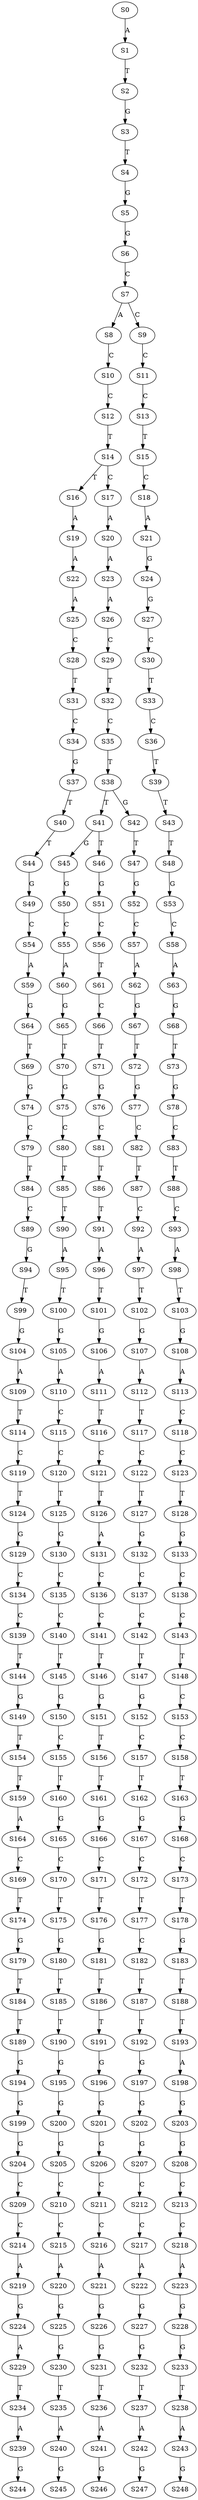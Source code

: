 strict digraph  {
	S0 -> S1 [ label = A ];
	S1 -> S2 [ label = T ];
	S2 -> S3 [ label = G ];
	S3 -> S4 [ label = T ];
	S4 -> S5 [ label = G ];
	S5 -> S6 [ label = G ];
	S6 -> S7 [ label = C ];
	S7 -> S8 [ label = A ];
	S7 -> S9 [ label = C ];
	S8 -> S10 [ label = C ];
	S9 -> S11 [ label = C ];
	S10 -> S12 [ label = C ];
	S11 -> S13 [ label = C ];
	S12 -> S14 [ label = T ];
	S13 -> S15 [ label = T ];
	S14 -> S16 [ label = T ];
	S14 -> S17 [ label = C ];
	S15 -> S18 [ label = C ];
	S16 -> S19 [ label = A ];
	S17 -> S20 [ label = A ];
	S18 -> S21 [ label = A ];
	S19 -> S22 [ label = A ];
	S20 -> S23 [ label = A ];
	S21 -> S24 [ label = G ];
	S22 -> S25 [ label = A ];
	S23 -> S26 [ label = A ];
	S24 -> S27 [ label = G ];
	S25 -> S28 [ label = C ];
	S26 -> S29 [ label = C ];
	S27 -> S30 [ label = C ];
	S28 -> S31 [ label = T ];
	S29 -> S32 [ label = T ];
	S30 -> S33 [ label = T ];
	S31 -> S34 [ label = C ];
	S32 -> S35 [ label = C ];
	S33 -> S36 [ label = C ];
	S34 -> S37 [ label = G ];
	S35 -> S38 [ label = T ];
	S36 -> S39 [ label = T ];
	S37 -> S40 [ label = T ];
	S38 -> S41 [ label = T ];
	S38 -> S42 [ label = G ];
	S39 -> S43 [ label = T ];
	S40 -> S44 [ label = T ];
	S41 -> S45 [ label = G ];
	S41 -> S46 [ label = T ];
	S42 -> S47 [ label = T ];
	S43 -> S48 [ label = T ];
	S44 -> S49 [ label = G ];
	S45 -> S50 [ label = G ];
	S46 -> S51 [ label = G ];
	S47 -> S52 [ label = G ];
	S48 -> S53 [ label = G ];
	S49 -> S54 [ label = C ];
	S50 -> S55 [ label = C ];
	S51 -> S56 [ label = C ];
	S52 -> S57 [ label = C ];
	S53 -> S58 [ label = C ];
	S54 -> S59 [ label = A ];
	S55 -> S60 [ label = A ];
	S56 -> S61 [ label = T ];
	S57 -> S62 [ label = A ];
	S58 -> S63 [ label = A ];
	S59 -> S64 [ label = G ];
	S60 -> S65 [ label = G ];
	S61 -> S66 [ label = C ];
	S62 -> S67 [ label = G ];
	S63 -> S68 [ label = G ];
	S64 -> S69 [ label = T ];
	S65 -> S70 [ label = T ];
	S66 -> S71 [ label = T ];
	S67 -> S72 [ label = T ];
	S68 -> S73 [ label = T ];
	S69 -> S74 [ label = G ];
	S70 -> S75 [ label = G ];
	S71 -> S76 [ label = G ];
	S72 -> S77 [ label = G ];
	S73 -> S78 [ label = G ];
	S74 -> S79 [ label = C ];
	S75 -> S80 [ label = C ];
	S76 -> S81 [ label = C ];
	S77 -> S82 [ label = C ];
	S78 -> S83 [ label = C ];
	S79 -> S84 [ label = T ];
	S80 -> S85 [ label = T ];
	S81 -> S86 [ label = T ];
	S82 -> S87 [ label = T ];
	S83 -> S88 [ label = T ];
	S84 -> S89 [ label = C ];
	S85 -> S90 [ label = T ];
	S86 -> S91 [ label = T ];
	S87 -> S92 [ label = C ];
	S88 -> S93 [ label = C ];
	S89 -> S94 [ label = G ];
	S90 -> S95 [ label = A ];
	S91 -> S96 [ label = A ];
	S92 -> S97 [ label = A ];
	S93 -> S98 [ label = A ];
	S94 -> S99 [ label = T ];
	S95 -> S100 [ label = T ];
	S96 -> S101 [ label = T ];
	S97 -> S102 [ label = T ];
	S98 -> S103 [ label = T ];
	S99 -> S104 [ label = G ];
	S100 -> S105 [ label = G ];
	S101 -> S106 [ label = G ];
	S102 -> S107 [ label = G ];
	S103 -> S108 [ label = G ];
	S104 -> S109 [ label = A ];
	S105 -> S110 [ label = A ];
	S106 -> S111 [ label = A ];
	S107 -> S112 [ label = A ];
	S108 -> S113 [ label = A ];
	S109 -> S114 [ label = T ];
	S110 -> S115 [ label = C ];
	S111 -> S116 [ label = T ];
	S112 -> S117 [ label = T ];
	S113 -> S118 [ label = C ];
	S114 -> S119 [ label = C ];
	S115 -> S120 [ label = C ];
	S116 -> S121 [ label = C ];
	S117 -> S122 [ label = C ];
	S118 -> S123 [ label = C ];
	S119 -> S124 [ label = T ];
	S120 -> S125 [ label = T ];
	S121 -> S126 [ label = T ];
	S122 -> S127 [ label = T ];
	S123 -> S128 [ label = T ];
	S124 -> S129 [ label = G ];
	S125 -> S130 [ label = G ];
	S126 -> S131 [ label = A ];
	S127 -> S132 [ label = G ];
	S128 -> S133 [ label = G ];
	S129 -> S134 [ label = C ];
	S130 -> S135 [ label = C ];
	S131 -> S136 [ label = C ];
	S132 -> S137 [ label = C ];
	S133 -> S138 [ label = C ];
	S134 -> S139 [ label = C ];
	S135 -> S140 [ label = C ];
	S136 -> S141 [ label = C ];
	S137 -> S142 [ label = C ];
	S138 -> S143 [ label = C ];
	S139 -> S144 [ label = T ];
	S140 -> S145 [ label = T ];
	S141 -> S146 [ label = T ];
	S142 -> S147 [ label = T ];
	S143 -> S148 [ label = T ];
	S144 -> S149 [ label = G ];
	S145 -> S150 [ label = G ];
	S146 -> S151 [ label = G ];
	S147 -> S152 [ label = G ];
	S148 -> S153 [ label = C ];
	S149 -> S154 [ label = T ];
	S150 -> S155 [ label = C ];
	S151 -> S156 [ label = T ];
	S152 -> S157 [ label = C ];
	S153 -> S158 [ label = C ];
	S154 -> S159 [ label = T ];
	S155 -> S160 [ label = T ];
	S156 -> S161 [ label = T ];
	S157 -> S162 [ label = T ];
	S158 -> S163 [ label = T ];
	S159 -> S164 [ label = A ];
	S160 -> S165 [ label = G ];
	S161 -> S166 [ label = G ];
	S162 -> S167 [ label = G ];
	S163 -> S168 [ label = G ];
	S164 -> S169 [ label = C ];
	S165 -> S170 [ label = C ];
	S166 -> S171 [ label = C ];
	S167 -> S172 [ label = C ];
	S168 -> S173 [ label = C ];
	S169 -> S174 [ label = T ];
	S170 -> S175 [ label = T ];
	S171 -> S176 [ label = T ];
	S172 -> S177 [ label = T ];
	S173 -> S178 [ label = T ];
	S174 -> S179 [ label = G ];
	S175 -> S180 [ label = G ];
	S176 -> S181 [ label = G ];
	S177 -> S182 [ label = C ];
	S178 -> S183 [ label = G ];
	S179 -> S184 [ label = T ];
	S180 -> S185 [ label = T ];
	S181 -> S186 [ label = T ];
	S182 -> S187 [ label = T ];
	S183 -> S188 [ label = T ];
	S184 -> S189 [ label = T ];
	S185 -> S190 [ label = T ];
	S186 -> S191 [ label = T ];
	S187 -> S192 [ label = T ];
	S188 -> S193 [ label = T ];
	S189 -> S194 [ label = G ];
	S190 -> S195 [ label = G ];
	S191 -> S196 [ label = G ];
	S192 -> S197 [ label = G ];
	S193 -> S198 [ label = A ];
	S194 -> S199 [ label = G ];
	S195 -> S200 [ label = G ];
	S196 -> S201 [ label = G ];
	S197 -> S202 [ label = G ];
	S198 -> S203 [ label = G ];
	S199 -> S204 [ label = G ];
	S200 -> S205 [ label = G ];
	S201 -> S206 [ label = G ];
	S202 -> S207 [ label = G ];
	S203 -> S208 [ label = G ];
	S204 -> S209 [ label = C ];
	S205 -> S210 [ label = C ];
	S206 -> S211 [ label = C ];
	S207 -> S212 [ label = C ];
	S208 -> S213 [ label = C ];
	S209 -> S214 [ label = C ];
	S210 -> S215 [ label = C ];
	S211 -> S216 [ label = C ];
	S212 -> S217 [ label = C ];
	S213 -> S218 [ label = C ];
	S214 -> S219 [ label = A ];
	S215 -> S220 [ label = A ];
	S216 -> S221 [ label = A ];
	S217 -> S222 [ label = A ];
	S218 -> S223 [ label = A ];
	S219 -> S224 [ label = G ];
	S220 -> S225 [ label = G ];
	S221 -> S226 [ label = G ];
	S222 -> S227 [ label = G ];
	S223 -> S228 [ label = G ];
	S224 -> S229 [ label = A ];
	S225 -> S230 [ label = G ];
	S226 -> S231 [ label = G ];
	S227 -> S232 [ label = G ];
	S228 -> S233 [ label = G ];
	S229 -> S234 [ label = T ];
	S230 -> S235 [ label = T ];
	S231 -> S236 [ label = T ];
	S232 -> S237 [ label = T ];
	S233 -> S238 [ label = T ];
	S234 -> S239 [ label = A ];
	S235 -> S240 [ label = A ];
	S236 -> S241 [ label = A ];
	S237 -> S242 [ label = A ];
	S238 -> S243 [ label = A ];
	S239 -> S244 [ label = G ];
	S240 -> S245 [ label = G ];
	S241 -> S246 [ label = G ];
	S242 -> S247 [ label = G ];
	S243 -> S248 [ label = G ];
}
